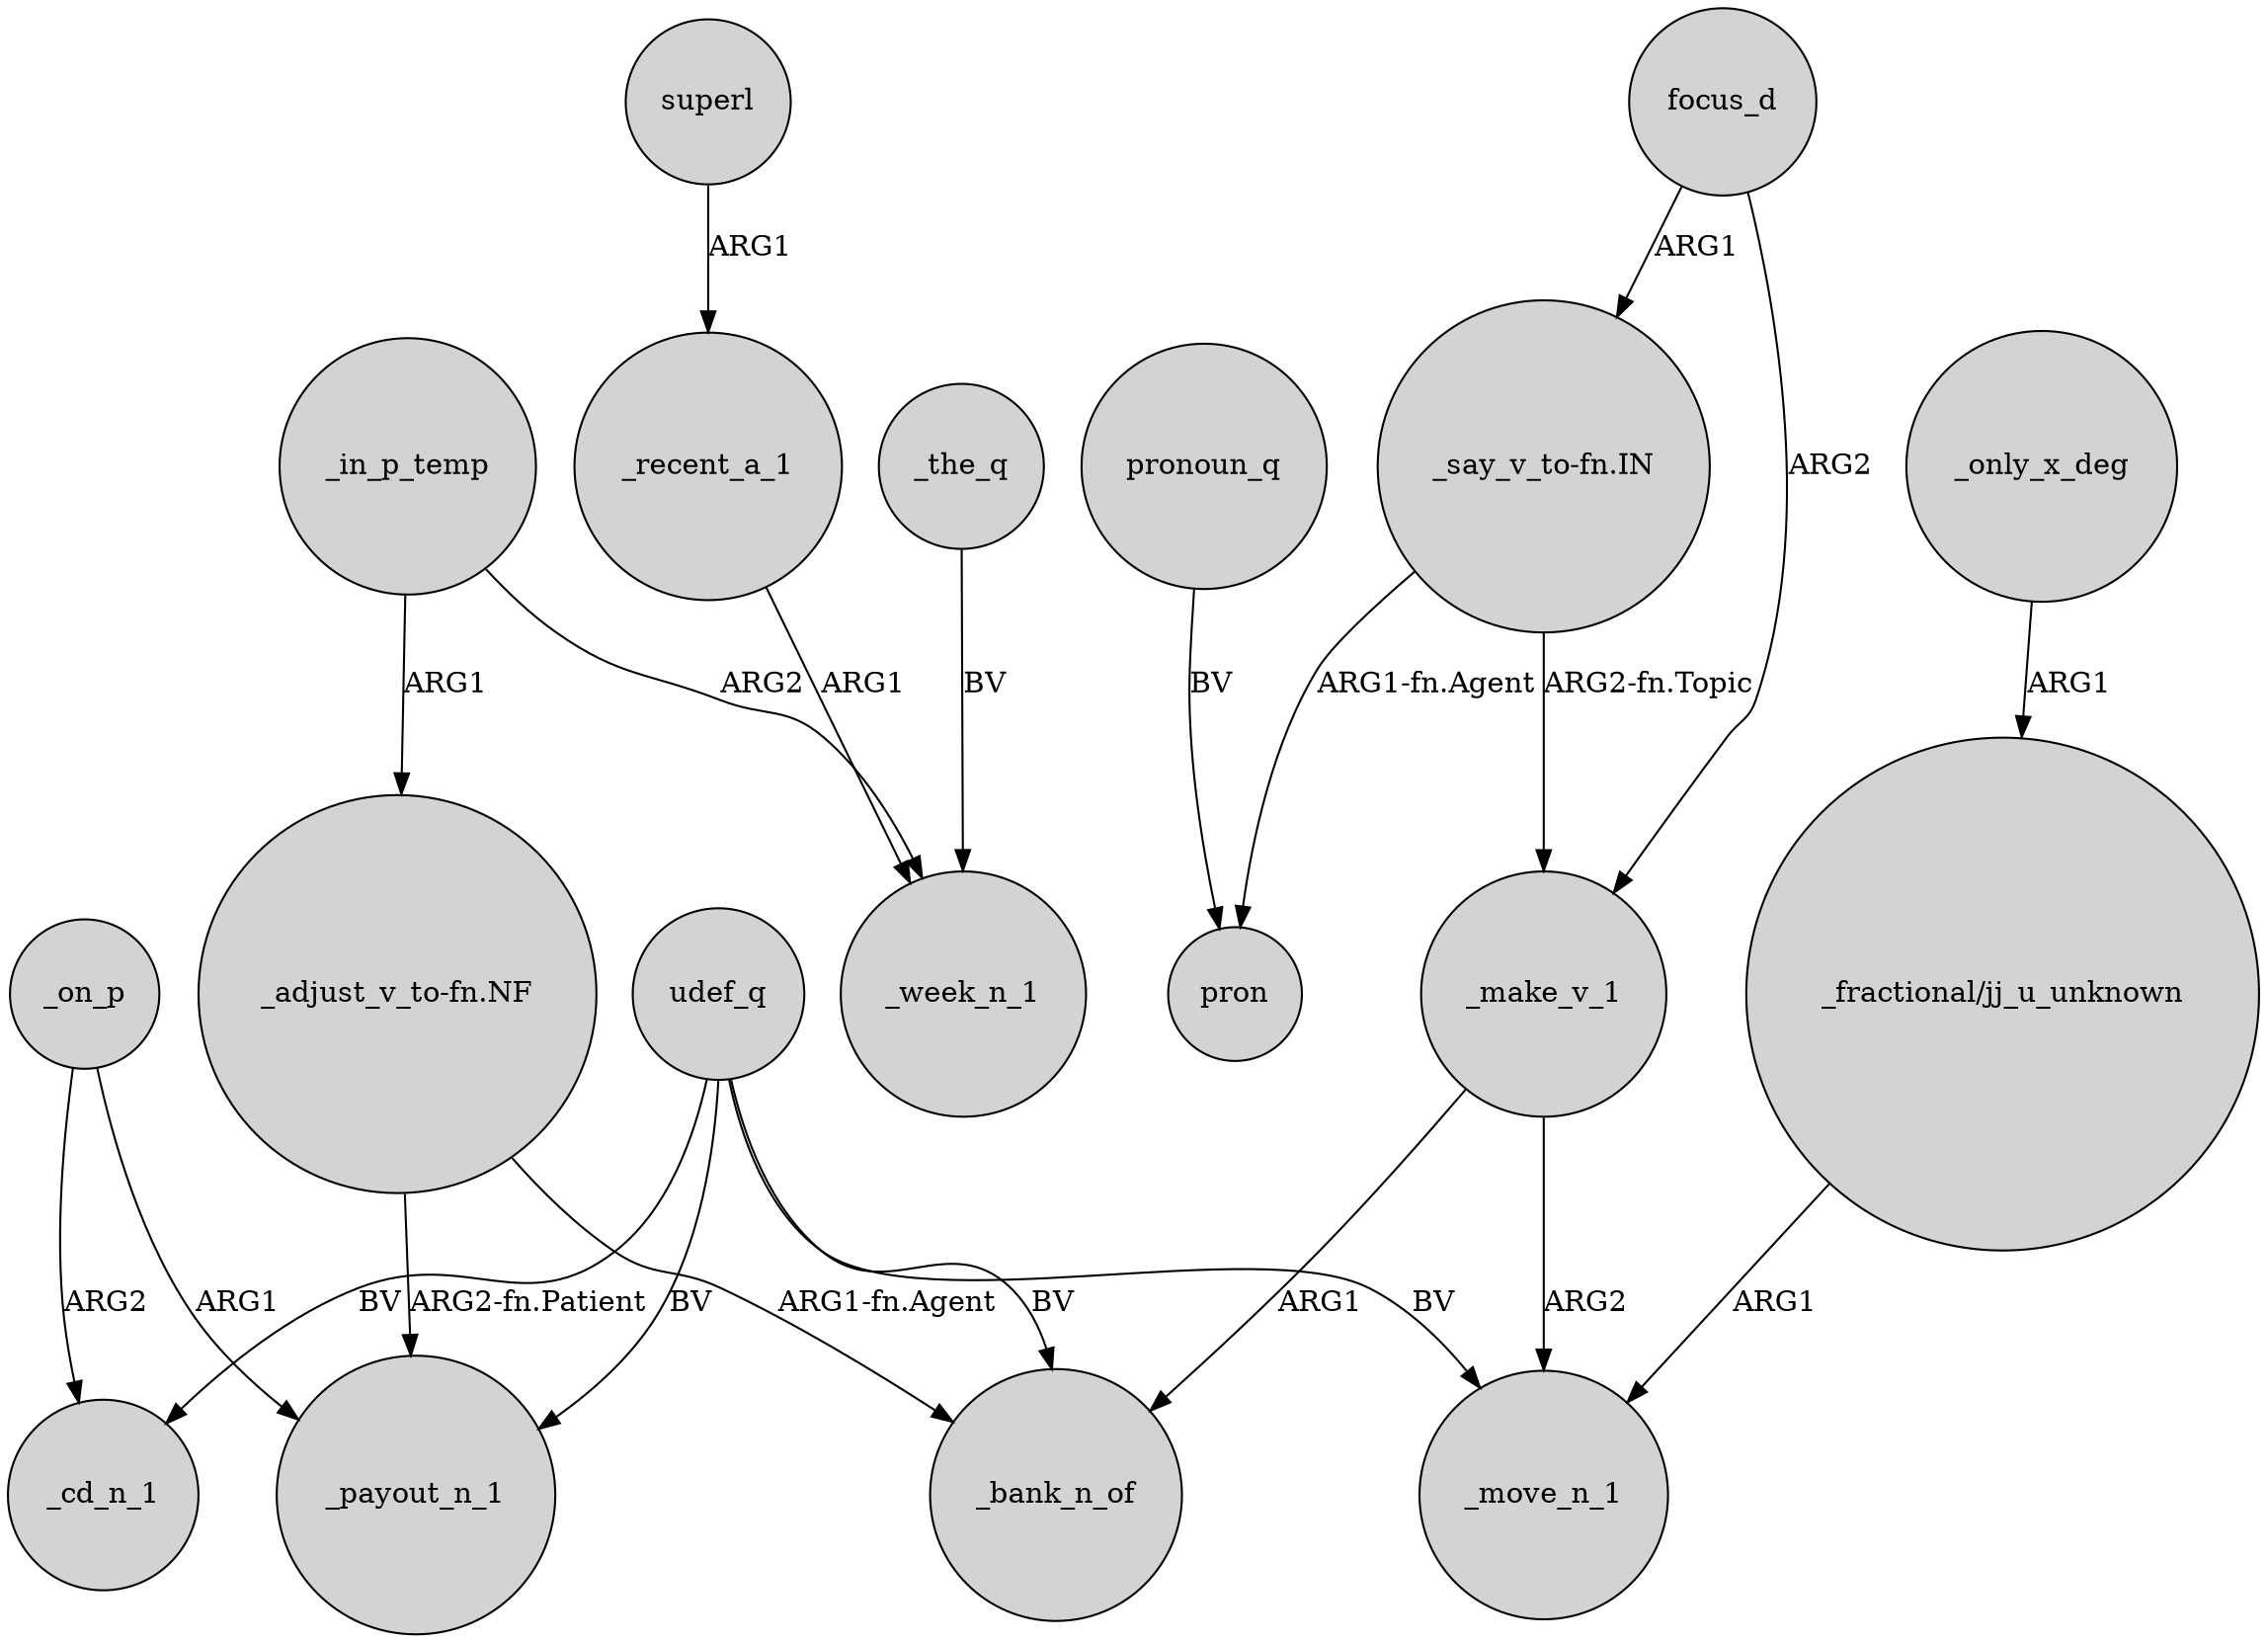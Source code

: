 digraph {
	node [shape=circle style=filled]
	udef_q -> _move_n_1 [label=BV]
	"_adjust_v_to-fn.NF" -> _bank_n_of [label="ARG1-fn.Agent"]
	_in_p_temp -> _week_n_1 [label=ARG2]
	udef_q -> _payout_n_1 [label=BV]
	udef_q -> _cd_n_1 [label=BV]
	superl -> _recent_a_1 [label=ARG1]
	"_adjust_v_to-fn.NF" -> _payout_n_1 [label="ARG2-fn.Patient"]
	pronoun_q -> pron [label=BV]
	"_say_v_to-fn.IN" -> _make_v_1 [label="ARG2-fn.Topic"]
	_the_q -> _week_n_1 [label=BV]
	_recent_a_1 -> _week_n_1 [label=ARG1]
	_make_v_1 -> _bank_n_of [label=ARG1]
	_only_x_deg -> "_fractional/jj_u_unknown" [label=ARG1]
	"_say_v_to-fn.IN" -> pron [label="ARG1-fn.Agent"]
	_on_p -> _cd_n_1 [label=ARG2]
	_make_v_1 -> _move_n_1 [label=ARG2]
	_in_p_temp -> "_adjust_v_to-fn.NF" [label=ARG1]
	focus_d -> _make_v_1 [label=ARG2]
	_on_p -> _payout_n_1 [label=ARG1]
	"_fractional/jj_u_unknown" -> _move_n_1 [label=ARG1]
	udef_q -> _bank_n_of [label=BV]
	focus_d -> "_say_v_to-fn.IN" [label=ARG1]
}
